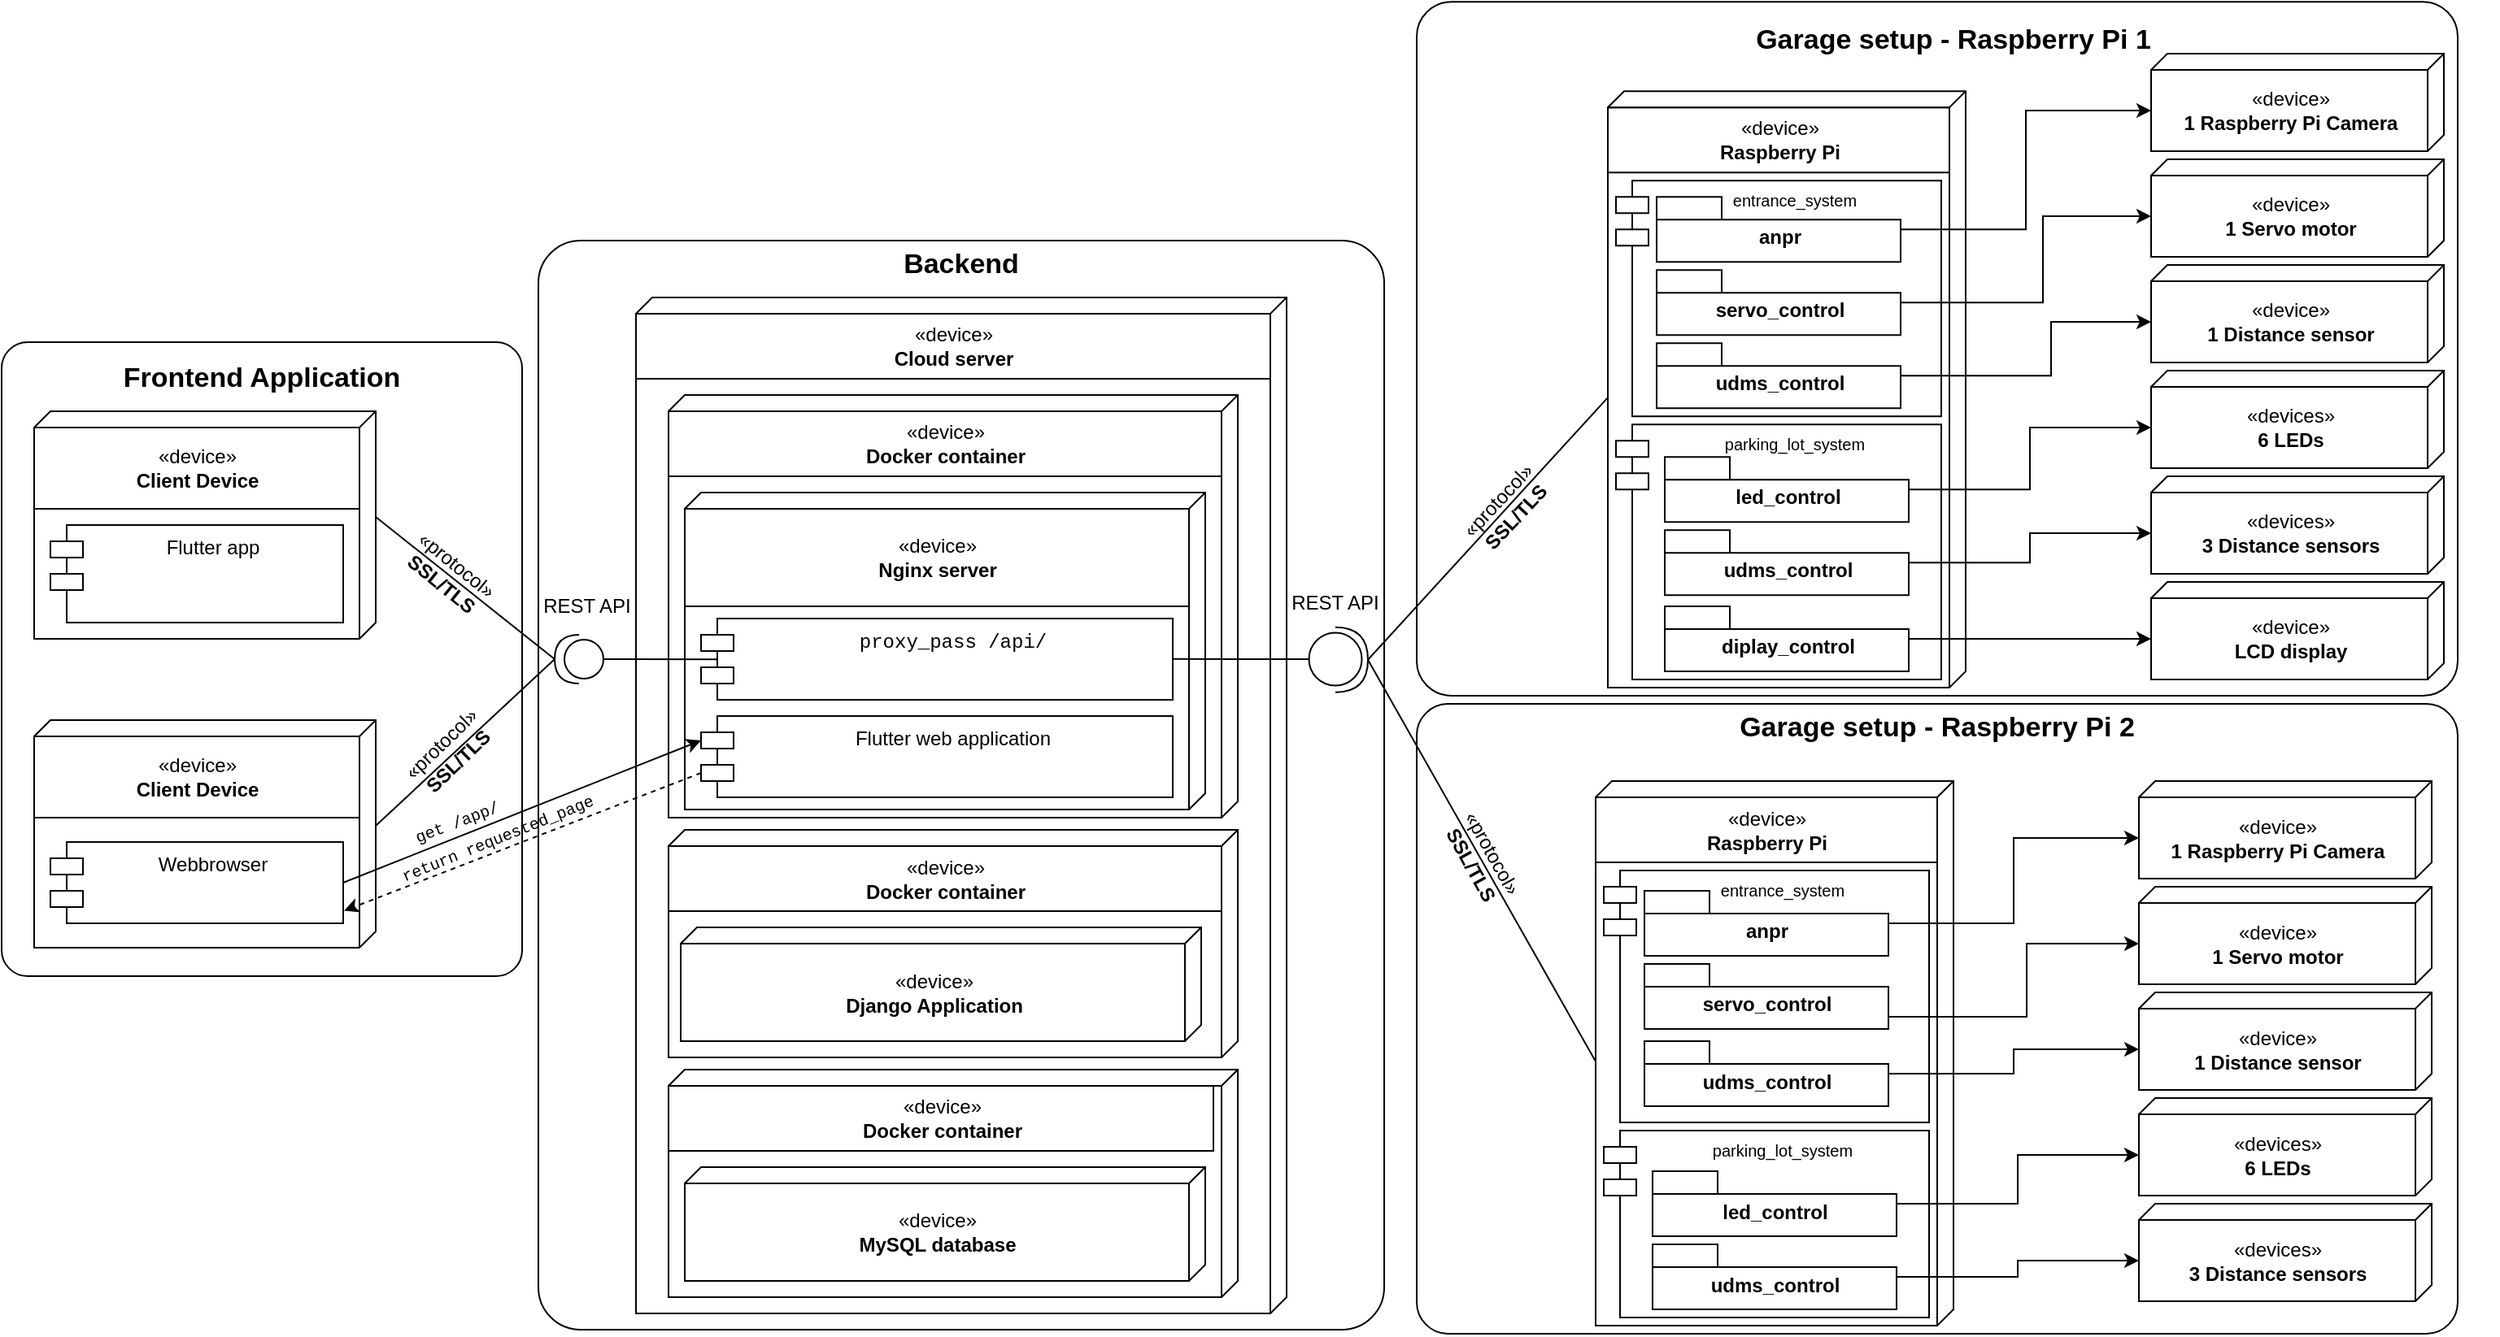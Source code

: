 <mxfile version="20.3.0" type="device" pages="4"><diagram id="a6N8n4Ubzdl8JHRBqSU_" name="general"><mxGraphModel dx="1778" dy="1098" grid="1" gridSize="5" guides="1" tooltips="1" connect="1" arrows="1" fold="1" page="0" pageScale="1" pageWidth="827" pageHeight="1169" math="0" shadow="0"><root><mxCell id="0"/><mxCell id="1" parent="0"/><mxCell id="zLSVjvZ0UGsHdAXkVOV5-33" value="" style="endArrow=none;html=1;rounded=0;exitX=1;exitY=0.5;exitDx=0;exitDy=0;exitPerimeter=0;entryX=0;entryY=0;entryDx=188.435;entryDy=220;entryPerimeter=0;" parent="1" source="zLSVjvZ0UGsHdAXkVOV5-24" target="zLSVjvZ0UGsHdAXkVOV5-2" edge="1"><mxGeometry width="50" height="50" relative="1" as="geometry"><mxPoint x="1137.5" y="406" as="sourcePoint"/><mxPoint x="1256.4" y="285.885" as="targetPoint"/></mxGeometry></mxCell><mxCell id="JS21jl1R5iNbGMlypDc--8" value="return requested_page" style="text;html=1;strokeColor=none;fillColor=none;align=center;verticalAlign=middle;whiteSpace=wrap;rounded=0;fontFamily=Courier New;fontSize=10;rotation=338;" parent="1" vertex="1"><mxGeometry x="525" y="517.5" width="140" height="30" as="geometry"/></mxCell><mxCell id="LDur2T4DYDx-vWpqU8nG-1" value="" style="rounded=1;whiteSpace=wrap;html=1;fillColor=none;imageWidth=24;imageHeight=24;arcSize=5;" parent="1" vertex="1"><mxGeometry x="290" y="227.5" width="320" height="390" as="geometry"/></mxCell><mxCell id="LDur2T4DYDx-vWpqU8nG-3" value="" style="rounded=1;whiteSpace=wrap;html=1;fillColor=none;imageWidth=24;imageHeight=24;arcSize=5;" parent="1" vertex="1"><mxGeometry x="620" y="165" width="520" height="670" as="geometry"/></mxCell><mxCell id="0hcZLCrjGNCuth_wSVwY-1" value="" style="verticalAlign=top;align=left;spacingTop=8;spacingLeft=2;spacingRight=12;shape=cube;size=10;direction=south;fontStyle=4;html=1;" parent="1" vertex="1"><mxGeometry x="680" y="200" width="400" height="625" as="geometry"/></mxCell><mxCell id="0hcZLCrjGNCuth_wSVwY-2" value="" style="verticalAlign=top;align=left;spacingTop=8;spacingLeft=2;spacingRight=12;shape=cube;size=10;direction=south;fontStyle=4;html=1;" parent="1" vertex="1"><mxGeometry x="700" y="260" width="350" height="260" as="geometry"/></mxCell><mxCell id="0hcZLCrjGNCuth_wSVwY-5" value="" style="verticalAlign=top;align=left;spacingTop=8;spacingLeft=2;spacingRight=12;shape=cube;size=10;direction=south;fontStyle=4;html=1;" parent="1" vertex="1"><mxGeometry x="710" y="320" width="320" height="195" as="geometry"/></mxCell><mxCell id="0hcZLCrjGNCuth_wSVwY-6" value="«device»&lt;br&gt;&lt;b&gt;Cloud server&lt;/b&gt;" style="html=1;strokeColor=default;" parent="1" vertex="1"><mxGeometry x="680" y="210" width="390" height="40" as="geometry"/></mxCell><mxCell id="0hcZLCrjGNCuth_wSVwY-7" value="«device»&lt;br&gt;&lt;b&gt;Docker container&lt;/b&gt;" style="html=1;strokeColor=default;" parent="1" vertex="1"><mxGeometry x="700" y="270" width="340" height="40" as="geometry"/></mxCell><mxCell id="0hcZLCrjGNCuth_wSVwY-8" value="«device»&lt;br&gt;&lt;b&gt;Nginx server&lt;/b&gt;" style="html=1;strokeColor=default;" parent="1" vertex="1"><mxGeometry x="710" y="330" width="310" height="60" as="geometry"/></mxCell><mxCell id="0hcZLCrjGNCuth_wSVwY-12" value="" style="verticalAlign=top;align=left;spacingTop=8;spacingLeft=2;spacingRight=12;shape=cube;size=10;direction=south;fontStyle=4;html=1;" parent="1" vertex="1"><mxGeometry x="700" y="527.5" width="350" height="140" as="geometry"/></mxCell><mxCell id="0hcZLCrjGNCuth_wSVwY-13" value="«device»&lt;br&gt;&lt;b&gt;Docker container&lt;/b&gt;" style="html=1;strokeColor=default;" parent="1" vertex="1"><mxGeometry x="700" y="537.5" width="340" height="40" as="geometry"/></mxCell><mxCell id="0hcZLCrjGNCuth_wSVwY-15" value="" style="verticalAlign=top;align=left;spacingTop=8;spacingLeft=2;spacingRight=12;shape=cube;size=10;direction=south;fontStyle=4;html=1;" parent="1" vertex="1"><mxGeometry x="700" y="675" width="350" height="140" as="geometry"/></mxCell><mxCell id="0hcZLCrjGNCuth_wSVwY-16" value="«device»&lt;br&gt;&lt;b&gt;Docker container&lt;/b&gt;" style="html=1;strokeColor=default;" parent="1" vertex="1"><mxGeometry x="700" y="685" width="335" height="40" as="geometry"/></mxCell><mxCell id="0hcZLCrjGNCuth_wSVwY-22" value="" style="verticalAlign=top;align=left;spacingTop=8;spacingLeft=2;spacingRight=12;shape=cube;size=10;direction=south;fontStyle=4;html=1;strokeColor=default;" parent="1" vertex="1"><mxGeometry x="310" y="270" width="210" height="140" as="geometry"/></mxCell><mxCell id="0hcZLCrjGNCuth_wSVwY-23" value="«device»&lt;br&gt;&lt;b&gt;Client Device&lt;/b&gt;" style="html=1;strokeColor=default;" parent="1" vertex="1"><mxGeometry x="310" y="280" width="200" height="50" as="geometry"/></mxCell><mxCell id="0hcZLCrjGNCuth_wSVwY-25" value="Flutter app" style="shape=module;align=left;spacingLeft=20;align=center;verticalAlign=top;strokeColor=default;" parent="1" vertex="1"><mxGeometry x="320" y="340" width="180" height="60" as="geometry"/></mxCell><mxCell id="0hcZLCrjGNCuth_wSVwY-27" value="" style="verticalAlign=top;align=left;spacingTop=8;spacingLeft=2;spacingRight=12;shape=cube;size=10;direction=south;fontStyle=4;html=1;strokeColor=default;" parent="1" vertex="1"><mxGeometry x="310" y="460" width="210" height="140" as="geometry"/></mxCell><mxCell id="0hcZLCrjGNCuth_wSVwY-28" value="«device»&lt;br&gt;&lt;b&gt;Client Device&lt;/b&gt;" style="html=1;strokeColor=default;" parent="1" vertex="1"><mxGeometry x="310" y="470" width="200" height="50" as="geometry"/></mxCell><mxCell id="0hcZLCrjGNCuth_wSVwY-29" value="Webbrowser" style="shape=module;align=left;spacingLeft=20;align=center;verticalAlign=top;strokeColor=default;" parent="1" vertex="1"><mxGeometry x="320" y="535" width="180" height="50" as="geometry"/></mxCell><mxCell id="0hcZLCrjGNCuth_wSVwY-31" value="" style="verticalAlign=top;align=left;spacingTop=8;spacingLeft=2;spacingRight=12;shape=cube;size=10;direction=south;fontStyle=4;html=1;" parent="1" vertex="1"><mxGeometry x="707.5" y="587.5" width="320" height="70" as="geometry"/></mxCell><mxCell id="0hcZLCrjGNCuth_wSVwY-14" value="«device»&lt;br&gt;&lt;b&gt;Django Application&lt;/b&gt;" style="html=1;strokeColor=default;" parent="1" vertex="1"><mxGeometry x="707.5" y="597.5" width="310" height="60" as="geometry"/></mxCell><mxCell id="0hcZLCrjGNCuth_wSVwY-32" value="" style="verticalAlign=top;align=left;spacingTop=8;spacingLeft=2;spacingRight=12;shape=cube;size=10;direction=south;fontStyle=4;html=1;" parent="1" vertex="1"><mxGeometry x="710" y="735" width="320" height="70" as="geometry"/></mxCell><mxCell id="0hcZLCrjGNCuth_wSVwY-17" value="«device»&lt;br&gt;&lt;b&gt;MySQL database&lt;/b&gt;" style="html=1;strokeColor=default;" parent="1" vertex="1"><mxGeometry x="710" y="745" width="310" height="60" as="geometry"/></mxCell><mxCell id="0hcZLCrjGNCuth_wSVwY-33" value="" style="shape=providedRequiredInterface;html=1;verticalLabelPosition=bottom;sketch=0;strokeColor=default;rotation=-180;" parent="1" vertex="1"><mxGeometry x="630" y="407.5" width="30" height="30" as="geometry"/></mxCell><mxCell id="0hcZLCrjGNCuth_wSVwY-34" value="" style="endArrow=none;html=1;rounded=0;exitX=0;exitY=0.5;exitDx=0;exitDy=0;exitPerimeter=0;entryX=0.036;entryY=0.502;entryDx=0;entryDy=0;entryPerimeter=0;" parent="1" source="0hcZLCrjGNCuth_wSVwY-33" target="JS21jl1R5iNbGMlypDc--1" edge="1"><mxGeometry width="50" height="50" relative="1" as="geometry"><mxPoint x="620" y="517.5" as="sourcePoint"/><mxPoint x="700" y="422.5" as="targetPoint"/></mxGeometry></mxCell><mxCell id="0hcZLCrjGNCuth_wSVwY-35" value="" style="endArrow=none;html=1;rounded=0;exitX=0;exitY=0;exitDx=65;exitDy=0;exitPerimeter=0;entryX=1;entryY=0.5;entryDx=0;entryDy=0;entryPerimeter=0;" parent="1" source="0hcZLCrjGNCuth_wSVwY-22" target="0hcZLCrjGNCuth_wSVwY-33" edge="1"><mxGeometry width="50" height="50" relative="1" as="geometry"><mxPoint x="720" y="460" as="sourcePoint"/><mxPoint x="770" y="410" as="targetPoint"/></mxGeometry></mxCell><mxCell id="0hcZLCrjGNCuth_wSVwY-36" value="" style="endArrow=none;html=1;rounded=0;exitX=0;exitY=0;exitDx=65;exitDy=0;exitPerimeter=0;entryX=1;entryY=0.5;entryDx=0;entryDy=0;entryPerimeter=0;" parent="1" source="0hcZLCrjGNCuth_wSVwY-27" target="0hcZLCrjGNCuth_wSVwY-33" edge="1"><mxGeometry width="50" height="50" relative="1" as="geometry"><mxPoint x="720" y="420" as="sourcePoint"/><mxPoint x="770" y="370" as="targetPoint"/></mxGeometry></mxCell><mxCell id="0hcZLCrjGNCuth_wSVwY-37" value="REST API" style="text;html=1;strokeColor=none;fillColor=none;align=center;verticalAlign=middle;whiteSpace=wrap;rounded=0;" parent="1" vertex="1"><mxGeometry x="620" y="375" width="60" height="30" as="geometry"/></mxCell><mxCell id="0hcZLCrjGNCuth_wSVwY-38" value="«protocol»&lt;br&gt;&lt;b&gt;SSL/TLS&lt;/b&gt;" style="html=1;strokeColor=none;fillColor=none;rotation=316;" parent="1" vertex="1"><mxGeometry x="510" y="455" width="110" height="50" as="geometry"/></mxCell><mxCell id="0hcZLCrjGNCuth_wSVwY-39" value="«protocol»&lt;br&gt;&lt;b&gt;SSL/TLS&lt;/b&gt;" style="html=1;strokeColor=none;fillColor=none;rotation=39;" parent="1" vertex="1"><mxGeometry x="510" y="345" width="110" height="50" as="geometry"/></mxCell><mxCell id="0hcZLCrjGNCuth_wSVwY-53" value="REST API" style="text;html=1;strokeColor=none;fillColor=none;align=center;verticalAlign=middle;whiteSpace=wrap;rounded=0;" parent="1" vertex="1"><mxGeometry x="1080" y="372.87" width="60" height="30" as="geometry"/></mxCell><mxCell id="LDur2T4DYDx-vWpqU8nG-2" value="Frontend Application" style="text;html=1;strokeColor=none;fillColor=none;align=center;verticalAlign=middle;whiteSpace=wrap;rounded=0;fontStyle=1;fontSize=17;" parent="1" vertex="1"><mxGeometry x="290" y="225" width="320" height="50" as="geometry"/></mxCell><mxCell id="LDur2T4DYDx-vWpqU8nG-4" value="Backend" style="text;html=1;strokeColor=none;fillColor=none;align=center;verticalAlign=middle;whiteSpace=wrap;rounded=0;fontStyle=1;fontSize=17;" parent="1" vertex="1"><mxGeometry x="620" y="155" width="520" height="50" as="geometry"/></mxCell><mxCell id="zLSVjvZ0UGsHdAXkVOV5-1" value="" style="rounded=1;whiteSpace=wrap;html=1;fontSize=17;fillColor=none;imageHeight=24;arcSize=5;" parent="1" vertex="1"><mxGeometry x="1160" y="18.13" width="640" height="426.87" as="geometry"/></mxCell><mxCell id="zLSVjvZ0UGsHdAXkVOV5-2" value="" style="verticalAlign=top;align=left;spacingTop=8;spacingLeft=2;spacingRight=12;shape=cube;size=10;direction=south;fontStyle=4;html=1;strokeColor=default;fillColor=none;" parent="1" vertex="1"><mxGeometry x="1277.5" y="73.13" width="220" height="366.87" as="geometry"/></mxCell><mxCell id="zLSVjvZ0UGsHdAXkVOV5-3" value="parking_lot_system" style="shape=module;align=left;spacingLeft=20;align=center;verticalAlign=top;fontSize=10;" parent="1" vertex="1"><mxGeometry x="1282.5" y="278.13" width="200" height="156.87" as="geometry"/></mxCell><mxCell id="zLSVjvZ0UGsHdAXkVOV5-4" value="«device»&lt;br&gt;&lt;b&gt;Raspberry Pi&lt;/b&gt;" style="html=1;strokeColor=default;fillColor=none;" parent="1" vertex="1"><mxGeometry x="1277.5" y="83.13" width="210" height="40" as="geometry"/></mxCell><mxCell id="zLSVjvZ0UGsHdAXkVOV5-5" value="entrance_system" style="shape=module;align=left;spacingLeft=20;align=center;verticalAlign=top;fontSize=10;" parent="1" vertex="1"><mxGeometry x="1282.5" y="128.13" width="200" height="145" as="geometry"/></mxCell><mxCell id="zLSVjvZ0UGsHdAXkVOV5-8" value="" style="verticalAlign=top;align=left;spacingTop=8;spacingLeft=2;spacingRight=12;shape=cube;size=10;direction=south;fontStyle=4;html=1;strokeColor=default;fillColor=none;" parent="1" vertex="1"><mxGeometry x="1611.5" y="50" width="180" height="60" as="geometry"/></mxCell><mxCell id="zLSVjvZ0UGsHdAXkVOV5-9" value="«device»&lt;br&gt;&lt;b&gt;1 Raspberry Pi Camera&lt;/b&gt;" style="html=1;strokeColor=default;fillColor=none;" parent="1" vertex="1"><mxGeometry x="1611.5" y="60" width="170" height="50" as="geometry"/></mxCell><mxCell id="zLSVjvZ0UGsHdAXkVOV5-10" value="" style="verticalAlign=top;align=left;spacingTop=8;spacingLeft=2;spacingRight=12;shape=cube;size=10;direction=south;fontStyle=4;html=1;strokeColor=default;fillColor=none;" parent="1" vertex="1"><mxGeometry x="1611.5" y="180" width="180" height="60" as="geometry"/></mxCell><mxCell id="zLSVjvZ0UGsHdAXkVOV5-11" value="«device»&lt;br&gt;&lt;b&gt;1 Distance sensor&lt;/b&gt;" style="html=1;strokeColor=default;fillColor=none;" parent="1" vertex="1"><mxGeometry x="1611.5" y="190" width="170" height="50" as="geometry"/></mxCell><mxCell id="zLSVjvZ0UGsHdAXkVOV5-12" value="" style="verticalAlign=top;align=left;spacingTop=8;spacingLeft=2;spacingRight=12;shape=cube;size=10;direction=south;fontStyle=4;html=1;strokeColor=default;fillColor=none;" parent="1" vertex="1"><mxGeometry x="1611.5" y="310" width="180" height="60" as="geometry"/></mxCell><mxCell id="zLSVjvZ0UGsHdAXkVOV5-13" value="«devices»&lt;br&gt;&lt;b&gt;3 Distance sensors&lt;/b&gt;" style="html=1;strokeColor=default;fillColor=none;" parent="1" vertex="1"><mxGeometry x="1611.5" y="320" width="170" height="50" as="geometry"/></mxCell><mxCell id="zLSVjvZ0UGsHdAXkVOV5-14" value="" style="verticalAlign=top;align=left;spacingTop=8;spacingLeft=2;spacingRight=12;shape=cube;size=10;direction=south;fontStyle=4;html=1;strokeColor=default;fillColor=none;" parent="1" vertex="1"><mxGeometry x="1611.5" y="115" width="180" height="60" as="geometry"/></mxCell><mxCell id="zLSVjvZ0UGsHdAXkVOV5-15" value="«device»&lt;br&gt;&lt;b&gt;1 Servo motor&lt;/b&gt;" style="html=1;strokeColor=default;fillColor=none;" parent="1" vertex="1"><mxGeometry x="1611.5" y="125" width="170" height="50" as="geometry"/></mxCell><mxCell id="zLSVjvZ0UGsHdAXkVOV5-16" value="" style="verticalAlign=top;align=left;spacingTop=8;spacingLeft=2;spacingRight=12;shape=cube;size=10;direction=south;fontStyle=4;html=1;strokeColor=default;fillColor=none;" parent="1" vertex="1"><mxGeometry x="1611.5" y="245" width="180" height="60" as="geometry"/></mxCell><mxCell id="zLSVjvZ0UGsHdAXkVOV5-17" value="«devices»&lt;br&gt;&lt;b&gt;6 LEDs&lt;/b&gt;" style="html=1;strokeColor=default;fillColor=none;" parent="1" vertex="1"><mxGeometry x="1611.5" y="255" width="170" height="50" as="geometry"/></mxCell><mxCell id="zLSVjvZ0UGsHdAXkVOV5-18" value="" style="edgeStyle=orthogonalEdgeStyle;rounded=0;orthogonalLoop=1;jettySize=auto;html=1;entryX=0;entryY=0.5;entryDx=0;entryDy=0;" parent="1" source="zLSVjvZ0UGsHdAXkVOV5-19" target="zLSVjvZ0UGsHdAXkVOV5-9" edge="1"><mxGeometry relative="1" as="geometry"><mxPoint x="1552.5" y="173.13" as="targetPoint"/></mxGeometry></mxCell><mxCell id="zLSVjvZ0UGsHdAXkVOV5-19" value="anpr" style="shape=folder;fontStyle=1;spacingTop=10;tabWidth=40;tabHeight=14;tabPosition=left;html=1;strokeColor=default;fillColor=none;" parent="1" vertex="1"><mxGeometry x="1307.5" y="138.13" width="150" height="40" as="geometry"/></mxCell><mxCell id="zLSVjvZ0UGsHdAXkVOV5-74" value="" style="edgeStyle=orthogonalEdgeStyle;rounded=0;orthogonalLoop=1;jettySize=auto;html=1;fontSize=10;entryX=0;entryY=0.5;entryDx=0;entryDy=0;" parent="1" source="zLSVjvZ0UGsHdAXkVOV5-21" target="zLSVjvZ0UGsHdAXkVOV5-17" edge="1"><mxGeometry relative="1" as="geometry"><mxPoint x="1557.5" y="318.13" as="targetPoint"/></mxGeometry></mxCell><mxCell id="zLSVjvZ0UGsHdAXkVOV5-21" value="led_control" style="shape=folder;fontStyle=1;spacingTop=10;tabWidth=40;tabHeight=14;tabPosition=left;html=1;strokeColor=default;fillColor=none;" parent="1" vertex="1"><mxGeometry x="1312.5" y="298.13" width="150" height="40" as="geometry"/></mxCell><mxCell id="zLSVjvZ0UGsHdAXkVOV5-76" value="" style="edgeStyle=orthogonalEdgeStyle;rounded=0;orthogonalLoop=1;jettySize=auto;html=1;fontSize=10;" parent="1" source="zLSVjvZ0UGsHdAXkVOV5-23" target="zLSVjvZ0UGsHdAXkVOV5-13" edge="1"><mxGeometry relative="1" as="geometry"><mxPoint x="1557.5" y="363.13" as="targetPoint"/></mxGeometry></mxCell><mxCell id="zLSVjvZ0UGsHdAXkVOV5-23" value="udms_control" style="shape=folder;fontStyle=1;spacingTop=10;tabWidth=40;tabHeight=14;tabPosition=left;html=1;strokeColor=default;fillColor=none;" parent="1" vertex="1"><mxGeometry x="1312.5" y="343.13" width="150" height="40" as="geometry"/></mxCell><mxCell id="zLSVjvZ0UGsHdAXkVOV5-24" value="" style="shape=requiredInterface;html=1;verticalLabelPosition=bottom;sketch=0;fontSize=17;fillColor=none;" parent="1" vertex="1"><mxGeometry x="1110" y="402.87" width="20" height="40" as="geometry"/></mxCell><mxCell id="zLSVjvZ0UGsHdAXkVOV5-25" value="&lt;b&gt;Garage setup - Raspberry Pi 1&lt;/b&gt;" style="text;html=1;strokeColor=none;fillColor=none;align=center;verticalAlign=middle;whiteSpace=wrap;rounded=0;fontSize=17;" parent="1" vertex="1"><mxGeometry x="1155" y="26.88" width="670" height="30" as="geometry"/></mxCell><mxCell id="zLSVjvZ0UGsHdAXkVOV5-70" value="" style="edgeStyle=orthogonalEdgeStyle;rounded=0;orthogonalLoop=1;jettySize=auto;html=1;fontSize=10;entryX=0;entryY=0.5;entryDx=0;entryDy=0;" parent="1" source="zLSVjvZ0UGsHdAXkVOV5-27" target="zLSVjvZ0UGsHdAXkVOV5-15" edge="1"><mxGeometry relative="1" as="geometry"><mxPoint x="1552.5" y="203.13" as="targetPoint"/><Array as="points"><mxPoint x="1545" y="203"/><mxPoint x="1545" y="150"/></Array></mxGeometry></mxCell><mxCell id="zLSVjvZ0UGsHdAXkVOV5-27" value="servo_control" style="shape=folder;fontStyle=1;spacingTop=10;tabWidth=40;tabHeight=14;tabPosition=left;html=1;strokeColor=default;fillColor=none;" parent="1" vertex="1"><mxGeometry x="1307.5" y="183.13" width="150" height="40" as="geometry"/></mxCell><mxCell id="zLSVjvZ0UGsHdAXkVOV5-72" value="" style="edgeStyle=orthogonalEdgeStyle;rounded=0;orthogonalLoop=1;jettySize=auto;html=1;fontSize=10;entryX=0;entryY=0.5;entryDx=0;entryDy=0;" parent="1" source="zLSVjvZ0UGsHdAXkVOV5-29" target="zLSVjvZ0UGsHdAXkVOV5-11" edge="1"><mxGeometry relative="1" as="geometry"><mxPoint x="1552.5" y="248.13" as="targetPoint"/><Array as="points"><mxPoint x="1550" y="248"/><mxPoint x="1550" y="215"/></Array></mxGeometry></mxCell><mxCell id="zLSVjvZ0UGsHdAXkVOV5-29" value="udms_control" style="shape=folder;fontStyle=1;spacingTop=10;tabWidth=40;tabHeight=14;tabPosition=left;html=1;strokeColor=default;fillColor=none;" parent="1" vertex="1"><mxGeometry x="1307.5" y="228.13" width="150" height="40" as="geometry"/></mxCell><mxCell id="zLSVjvZ0UGsHdAXkVOV5-31" value="" style="ellipse;whiteSpace=wrap;html=1;aspect=fixed;" parent="1" vertex="1"><mxGeometry x="1093.75" y="406.25" width="32.5" height="32.5" as="geometry"/></mxCell><mxCell id="zLSVjvZ0UGsHdAXkVOV5-34" value="" style="rounded=1;whiteSpace=wrap;html=1;fontSize=17;fillColor=none;imageHeight=24;arcSize=5;" parent="1" vertex="1"><mxGeometry x="1160" y="450" width="640" height="387.5" as="geometry"/></mxCell><mxCell id="zLSVjvZ0UGsHdAXkVOV5-35" value="" style="verticalAlign=top;align=left;spacingTop=8;spacingLeft=2;spacingRight=12;shape=cube;size=10;direction=south;fontStyle=4;html=1;strokeColor=default;fillColor=none;" parent="1" vertex="1"><mxGeometry x="1270" y="497.5" width="220" height="335" as="geometry"/></mxCell><mxCell id="zLSVjvZ0UGsHdAXkVOV5-36" value="parking_lot_system" style="shape=module;align=left;spacingLeft=20;align=center;verticalAlign=top;fontSize=10;" parent="1" vertex="1"><mxGeometry x="1275" y="712.5" width="200" height="115" as="geometry"/></mxCell><mxCell id="zLSVjvZ0UGsHdAXkVOV5-37" value="«device»&lt;br&gt;&lt;b&gt;Raspberry Pi&lt;/b&gt;" style="html=1;strokeColor=default;fillColor=none;" parent="1" vertex="1"><mxGeometry x="1270" y="507.5" width="210" height="40" as="geometry"/></mxCell><mxCell id="zLSVjvZ0UGsHdAXkVOV5-38" value="entrance_system" style="shape=module;align=left;spacingLeft=20;align=center;verticalAlign=top;fontSize=10;" parent="1" vertex="1"><mxGeometry x="1275" y="552.5" width="200" height="155" as="geometry"/></mxCell><mxCell id="zLSVjvZ0UGsHdAXkVOV5-39" value="«protocol»&lt;br&gt;&lt;b&gt;SSL/TLS&lt;/b&gt;" style="html=1;strokeColor=none;fillColor=none;rotation=61;" parent="1" vertex="1"><mxGeometry x="1160" y="525" width="80" height="40" as="geometry"/></mxCell><mxCell id="zLSVjvZ0UGsHdAXkVOV5-40" value="" style="verticalAlign=top;align=left;spacingTop=8;spacingLeft=2;spacingRight=12;shape=cube;size=10;direction=south;fontStyle=4;html=1;strokeColor=default;fillColor=none;" parent="1" vertex="1"><mxGeometry x="1604" y="497.5" width="180" height="60" as="geometry"/></mxCell><mxCell id="zLSVjvZ0UGsHdAXkVOV5-41" value="«device»&lt;br&gt;&lt;b&gt;1 Raspberry Pi Camera&lt;/b&gt;" style="html=1;strokeColor=default;fillColor=none;" parent="1" vertex="1"><mxGeometry x="1604" y="507.5" width="170" height="50" as="geometry"/></mxCell><mxCell id="zLSVjvZ0UGsHdAXkVOV5-42" value="" style="verticalAlign=top;align=left;spacingTop=8;spacingLeft=2;spacingRight=12;shape=cube;size=10;direction=south;fontStyle=4;html=1;strokeColor=default;fillColor=none;" parent="1" vertex="1"><mxGeometry x="1604" y="627.5" width="180" height="60" as="geometry"/></mxCell><mxCell id="zLSVjvZ0UGsHdAXkVOV5-43" value="«device»&lt;br&gt;&lt;b&gt;1 Distance sensor&lt;/b&gt;" style="html=1;strokeColor=default;fillColor=none;" parent="1" vertex="1"><mxGeometry x="1604" y="637.5" width="170" height="50" as="geometry"/></mxCell><mxCell id="zLSVjvZ0UGsHdAXkVOV5-44" value="" style="verticalAlign=top;align=left;spacingTop=8;spacingLeft=2;spacingRight=12;shape=cube;size=10;direction=south;fontStyle=4;html=1;strokeColor=default;fillColor=none;" parent="1" vertex="1"><mxGeometry x="1604" y="757.5" width="180" height="60" as="geometry"/></mxCell><mxCell id="zLSVjvZ0UGsHdAXkVOV5-45" value="«devices»&lt;br&gt;&lt;b&gt;3 Distance sensors&lt;/b&gt;" style="html=1;strokeColor=default;fillColor=none;" parent="1" vertex="1"><mxGeometry x="1604" y="767.5" width="170" height="50" as="geometry"/></mxCell><mxCell id="zLSVjvZ0UGsHdAXkVOV5-46" value="" style="verticalAlign=top;align=left;spacingTop=8;spacingLeft=2;spacingRight=12;shape=cube;size=10;direction=south;fontStyle=4;html=1;strokeColor=default;fillColor=none;" parent="1" vertex="1"><mxGeometry x="1604" y="562.5" width="180" height="60" as="geometry"/></mxCell><mxCell id="zLSVjvZ0UGsHdAXkVOV5-47" value="«device»&lt;br&gt;&lt;b&gt;1 Servo motor&lt;/b&gt;" style="html=1;strokeColor=default;fillColor=none;" parent="1" vertex="1"><mxGeometry x="1604" y="572.5" width="170" height="50" as="geometry"/></mxCell><mxCell id="zLSVjvZ0UGsHdAXkVOV5-48" value="" style="verticalAlign=top;align=left;spacingTop=8;spacingLeft=2;spacingRight=12;shape=cube;size=10;direction=south;fontStyle=4;html=1;strokeColor=default;fillColor=none;" parent="1" vertex="1"><mxGeometry x="1604" y="692.5" width="180" height="60" as="geometry"/></mxCell><mxCell id="zLSVjvZ0UGsHdAXkVOV5-49" value="«devices»&lt;br&gt;&lt;b&gt;6 LEDs&lt;/b&gt;" style="html=1;strokeColor=default;fillColor=none;" parent="1" vertex="1"><mxGeometry x="1604" y="702.5" width="170" height="50" as="geometry"/></mxCell><mxCell id="zLSVjvZ0UGsHdAXkVOV5-50" value="" style="edgeStyle=orthogonalEdgeStyle;rounded=0;orthogonalLoop=1;jettySize=auto;html=1;entryX=0;entryY=0.5;entryDx=0;entryDy=0;" parent="1" source="zLSVjvZ0UGsHdAXkVOV5-51" target="zLSVjvZ0UGsHdAXkVOV5-41" edge="1"><mxGeometry relative="1" as="geometry"><mxPoint x="1545" y="597.5" as="targetPoint"/></mxGeometry></mxCell><mxCell id="zLSVjvZ0UGsHdAXkVOV5-51" value="anpr" style="shape=folder;fontStyle=1;spacingTop=10;tabWidth=40;tabHeight=14;tabPosition=left;html=1;strokeColor=default;fillColor=none;" parent="1" vertex="1"><mxGeometry x="1300" y="565" width="150" height="40" as="geometry"/></mxCell><mxCell id="zLSVjvZ0UGsHdAXkVOV5-52" value="" style="edgeStyle=orthogonalEdgeStyle;rounded=0;orthogonalLoop=1;jettySize=auto;html=1;entryX=0;entryY=0.5;entryDx=0;entryDy=0;" parent="1" source="zLSVjvZ0UGsHdAXkVOV5-53" target="zLSVjvZ0UGsHdAXkVOV5-49" edge="1"><mxGeometry relative="1" as="geometry"><mxPoint x="1535" y="772.5" as="targetPoint"/></mxGeometry></mxCell><mxCell id="zLSVjvZ0UGsHdAXkVOV5-53" value="led_control" style="shape=folder;fontStyle=1;spacingTop=10;tabWidth=40;tabHeight=14;tabPosition=left;html=1;strokeColor=default;fillColor=none;" parent="1" vertex="1"><mxGeometry x="1305" y="737.5" width="150" height="40" as="geometry"/></mxCell><mxCell id="zLSVjvZ0UGsHdAXkVOV5-54" value="" style="edgeStyle=orthogonalEdgeStyle;rounded=0;orthogonalLoop=1;jettySize=auto;html=1;entryX=0;entryY=0.5;entryDx=0;entryDy=0;" parent="1" source="zLSVjvZ0UGsHdAXkVOV5-55" target="zLSVjvZ0UGsHdAXkVOV5-45" edge="1"><mxGeometry relative="1" as="geometry"><mxPoint x="1550" y="817.5" as="targetPoint"/></mxGeometry></mxCell><mxCell id="zLSVjvZ0UGsHdAXkVOV5-55" value="udms_control" style="shape=folder;fontStyle=1;spacingTop=10;tabWidth=40;tabHeight=14;tabPosition=left;html=1;strokeColor=default;fillColor=none;" parent="1" vertex="1"><mxGeometry x="1305" y="782.5" width="150" height="40" as="geometry"/></mxCell><mxCell id="zLSVjvZ0UGsHdAXkVOV5-56" value="" style="edgeStyle=orthogonalEdgeStyle;rounded=0;orthogonalLoop=1;jettySize=auto;html=1;" parent="1" source="zLSVjvZ0UGsHdAXkVOV5-57" target="zLSVjvZ0UGsHdAXkVOV5-47" edge="1"><mxGeometry relative="1" as="geometry"><mxPoint x="1545" y="642.5" as="targetPoint"/><Array as="points"><mxPoint x="1535" y="642.5"/><mxPoint x="1535" y="597.5"/></Array></mxGeometry></mxCell><mxCell id="zLSVjvZ0UGsHdAXkVOV5-57" value="servo_control" style="shape=folder;fontStyle=1;spacingTop=10;tabWidth=40;tabHeight=14;tabPosition=left;html=1;strokeColor=default;fillColor=none;" parent="1" vertex="1"><mxGeometry x="1300" y="610" width="150" height="40" as="geometry"/></mxCell><mxCell id="zLSVjvZ0UGsHdAXkVOV5-58" value="" style="edgeStyle=orthogonalEdgeStyle;rounded=0;orthogonalLoop=1;jettySize=auto;html=1;entryX=0;entryY=0.5;entryDx=0;entryDy=0;" parent="1" source="zLSVjvZ0UGsHdAXkVOV5-59" target="zLSVjvZ0UGsHdAXkVOV5-43" edge="1"><mxGeometry relative="1" as="geometry"><mxPoint x="1545" y="687.5" as="targetPoint"/></mxGeometry></mxCell><mxCell id="zLSVjvZ0UGsHdAXkVOV5-59" value="udms_control" style="shape=folder;fontStyle=1;spacingTop=10;tabWidth=40;tabHeight=14;tabPosition=left;html=1;strokeColor=default;fillColor=none;" parent="1" vertex="1"><mxGeometry x="1300" y="657.5" width="150" height="40" as="geometry"/></mxCell><mxCell id="zLSVjvZ0UGsHdAXkVOV5-61" value="" style="endArrow=none;html=1;rounded=0;entryX=1;entryY=0.5;entryDx=0;entryDy=0;entryPerimeter=0;exitX=0;exitY=0;exitDx=172.5;exitDy=220;exitPerimeter=0;" parent="1" source="zLSVjvZ0UGsHdAXkVOV5-35" target="zLSVjvZ0UGsHdAXkVOV5-24" edge="1"><mxGeometry width="50" height="50" relative="1" as="geometry"><mxPoint x="1250" y="759.12" as="sourcePoint"/><mxPoint x="1230" y="539.12" as="targetPoint"/></mxGeometry></mxCell><mxCell id="zLSVjvZ0UGsHdAXkVOV5-62" value="&lt;b&gt;Garage setup - Raspberry Pi 2&lt;/b&gt;" style="text;html=1;strokeColor=none;fillColor=none;align=center;verticalAlign=middle;whiteSpace=wrap;rounded=0;fontSize=17;" parent="1" vertex="1"><mxGeometry x="1145" y="450" width="670" height="30" as="geometry"/></mxCell><mxCell id="zLSVjvZ0UGsHdAXkVOV5-64" value="" style="verticalAlign=top;align=left;spacingTop=8;spacingLeft=2;spacingRight=12;shape=cube;size=10;direction=south;fontStyle=4;html=1;strokeColor=default;fillColor=none;" parent="1" vertex="1"><mxGeometry x="1611.5" y="375" width="180" height="60" as="geometry"/></mxCell><mxCell id="zLSVjvZ0UGsHdAXkVOV5-65" value="«device»&lt;br&gt;&lt;b&gt;LCD display&lt;/b&gt;" style="html=1;strokeColor=default;fillColor=none;" parent="1" vertex="1"><mxGeometry x="1611.5" y="385" width="170" height="50" as="geometry"/></mxCell><mxCell id="zLSVjvZ0UGsHdAXkVOV5-78" value="" style="edgeStyle=orthogonalEdgeStyle;rounded=0;orthogonalLoop=1;jettySize=auto;html=1;fontSize=10;entryX=0;entryY=0.5;entryDx=0;entryDy=0;" parent="1" source="zLSVjvZ0UGsHdAXkVOV5-67" target="zLSVjvZ0UGsHdAXkVOV5-65" edge="1"><mxGeometry relative="1" as="geometry"><mxPoint x="1542.5" y="410" as="targetPoint"/><Array as="points"/></mxGeometry></mxCell><mxCell id="zLSVjvZ0UGsHdAXkVOV5-67" value="diplay_control" style="shape=folder;fontStyle=1;spacingTop=10;tabWidth=40;tabHeight=14;tabPosition=left;html=1;strokeColor=default;fillColor=none;" parent="1" vertex="1"><mxGeometry x="1312.5" y="390" width="150" height="40" as="geometry"/></mxCell><mxCell id="JS21jl1R5iNbGMlypDc--1" value="proxy_pass /api/" style="shape=module;align=left;spacingLeft=20;align=center;verticalAlign=top;fontFamily=Courier New;" parent="1" vertex="1"><mxGeometry x="720" y="397.5" width="290" height="50" as="geometry"/></mxCell><mxCell id="JS21jl1R5iNbGMlypDc--2" value="Flutter web application" style="shape=module;align=left;spacingLeft=20;align=center;verticalAlign=top;fontFamily=Helvetica;" parent="1" vertex="1"><mxGeometry x="720" y="457.5" width="290" height="50" as="geometry"/></mxCell><mxCell id="JS21jl1R5iNbGMlypDc--4" value="" style="endArrow=classic;html=1;rounded=0;fontFamily=Courier New;exitX=1;exitY=0.5;exitDx=0;exitDy=0;entryX=0;entryY=0;entryDx=0;entryDy=15;entryPerimeter=0;" parent="1" source="0hcZLCrjGNCuth_wSVwY-29" target="JS21jl1R5iNbGMlypDc--2" edge="1"><mxGeometry width="50" height="50" relative="1" as="geometry"><mxPoint x="630" y="555" as="sourcePoint"/><mxPoint x="680" y="505" as="targetPoint"/></mxGeometry></mxCell><mxCell id="JS21jl1R5iNbGMlypDc--5" value="get /app/" style="text;html=1;strokeColor=none;fillColor=none;align=center;verticalAlign=middle;whiteSpace=wrap;rounded=0;fontFamily=Courier New;fontSize=10;rotation=339;" parent="1" vertex="1"><mxGeometry x="525" y="507.5" width="90" height="30" as="geometry"/></mxCell><mxCell id="JS21jl1R5iNbGMlypDc--7" value="" style="endArrow=classic;html=1;rounded=0;fontFamily=Courier New;fontSize=10;dashed=1;entryX=1.003;entryY=0.846;entryDx=0;entryDy=0;exitX=0;exitY=0;exitDx=0;exitDy=35;exitPerimeter=0;entryPerimeter=0;" parent="1" source="JS21jl1R5iNbGMlypDc--2" target="0hcZLCrjGNCuth_wSVwY-29" edge="1"><mxGeometry width="50" height="50" relative="1" as="geometry"><mxPoint x="630" y="550" as="sourcePoint"/><mxPoint x="680" y="500" as="targetPoint"/></mxGeometry></mxCell><mxCell id="ttAGUryAcMgFTcZiuuza-2" value="" style="endArrow=none;html=1;rounded=0;exitX=0;exitY=0.5;exitDx=0;exitDy=0;exitPerimeter=0;entryX=0;entryY=0.5;entryDx=0;entryDy=0;" parent="1" target="zLSVjvZ0UGsHdAXkVOV5-31" edge="1"><mxGeometry width="50" height="50" relative="1" as="geometry"><mxPoint x="1010" y="422.39" as="sourcePoint"/><mxPoint x="1080.44" y="422.49" as="targetPoint"/></mxGeometry></mxCell><mxCell id="zLSVjvZ0UGsHdAXkVOV5-6" value="«protocol»&lt;br&gt;&lt;b&gt;SSL/TLS&lt;/b&gt;" style="html=1;strokeColor=none;fillColor=none;rotation=313;" parent="1" vertex="1"><mxGeometry x="1175" y="310" width="80" height="40" as="geometry"/></mxCell></root></mxGraphModel></diagram><diagram id="OET0XQwBDr4C-SCJKnrf" name="frontend"><mxGraphModel dx="813" dy="502" grid="1" gridSize="10" guides="1" tooltips="1" connect="1" arrows="1" fold="1" page="1" pageScale="1" pageWidth="827" pageHeight="1169" math="0" shadow="0"><root><mxCell id="0"/><mxCell id="1" parent="0"/><mxCell id="9Wi5b8jHY35VIMvjeZWj-1" value="" style="verticalAlign=top;align=left;spacingTop=8;spacingLeft=2;spacingRight=12;shape=cube;size=10;direction=south;fontStyle=4;html=1;strokeColor=default;" parent="1" vertex="1"><mxGeometry x="310" y="270" width="210" height="140" as="geometry"/></mxCell><mxCell id="9Wi5b8jHY35VIMvjeZWj-2" value="«device»&lt;br&gt;&lt;b&gt;Client Device&lt;/b&gt;" style="html=1;strokeColor=default;" parent="1" vertex="1"><mxGeometry x="310" y="280" width="200" height="50" as="geometry"/></mxCell><mxCell id="9Wi5b8jHY35VIMvjeZWj-3" value="Flutter app" style="shape=module;align=left;spacingLeft=20;align=center;verticalAlign=top;strokeColor=default;" parent="1" vertex="1"><mxGeometry x="320" y="340" width="180" height="60" as="geometry"/></mxCell><mxCell id="9Wi5b8jHY35VIMvjeZWj-4" value="" style="verticalAlign=top;align=left;spacingTop=8;spacingLeft=2;spacingRight=12;shape=cube;size=10;direction=south;fontStyle=4;html=1;strokeColor=default;" parent="1" vertex="1"><mxGeometry x="310" y="460" width="210" height="140" as="geometry"/></mxCell><mxCell id="9Wi5b8jHY35VIMvjeZWj-5" value="«device»&lt;br&gt;&lt;b&gt;Client Device&lt;/b&gt;" style="html=1;strokeColor=default;" parent="1" vertex="1"><mxGeometry x="310" y="470" width="200" height="50" as="geometry"/></mxCell><mxCell id="9Wi5b8jHY35VIMvjeZWj-6" value="Webbrowser" style="shape=module;align=left;spacingLeft=20;align=center;verticalAlign=top;strokeColor=default;" parent="1" vertex="1"><mxGeometry x="320" y="535" width="180" height="50" as="geometry"/></mxCell><mxCell id="9Wi5b8jHY35VIMvjeZWj-8" value="" style="endArrow=none;html=1;rounded=0;exitX=0;exitY=0;exitDx=65;exitDy=0;exitPerimeter=0;entryX=1;entryY=0.5;entryDx=0;entryDy=0;entryPerimeter=0;" parent="1" source="9Wi5b8jHY35VIMvjeZWj-1" edge="1"><mxGeometry width="50" height="50" relative="1" as="geometry"><mxPoint x="720" y="460" as="sourcePoint"/><mxPoint x="630" y="335" as="targetPoint"/></mxGeometry></mxCell><mxCell id="9Wi5b8jHY35VIMvjeZWj-9" value="" style="endArrow=none;html=1;rounded=0;exitX=0;exitY=0;exitDx=65;exitDy=0;exitPerimeter=0;entryX=1;entryY=0.5;entryDx=0;entryDy=0;entryPerimeter=0;" parent="1" source="9Wi5b8jHY35VIMvjeZWj-4" edge="1"><mxGeometry width="50" height="50" relative="1" as="geometry"><mxPoint x="720" y="420" as="sourcePoint"/><mxPoint x="630" y="335" as="targetPoint"/></mxGeometry></mxCell><mxCell id="9Wi5b8jHY35VIMvjeZWj-10" value="«protocol»&lt;br&gt;&lt;b&gt;SSL/TLS&lt;/b&gt;" style="html=1;strokeColor=none;fillColor=none;rotation=-60;" parent="1" vertex="1"><mxGeometry x="520" y="400" width="110" height="50" as="geometry"/></mxCell><mxCell id="9Wi5b8jHY35VIMvjeZWj-11" value="«protocol»&lt;br&gt;&lt;b&gt;SSL/TLS&lt;/b&gt;" style="html=1;strokeColor=none;fillColor=none;rotation=0;" parent="1" vertex="1"><mxGeometry x="510" y="310" width="110" height="50" as="geometry"/></mxCell><mxCell id="9Wi5b8jHY35VIMvjeZWj-12" value="" style="rounded=1;whiteSpace=wrap;html=1;fillColor=none;imageWidth=24;imageHeight=24;arcSize=5;" parent="1" vertex="1"><mxGeometry x="290" y="230" width="320" height="390" as="geometry"/></mxCell><mxCell id="9Wi5b8jHY35VIMvjeZWj-13" value="Frontend Application" style="text;html=1;strokeColor=none;fillColor=none;align=center;verticalAlign=middle;whiteSpace=wrap;rounded=0;fontStyle=1;fontSize=17;" parent="1" vertex="1"><mxGeometry x="290" y="225" width="320" height="50" as="geometry"/></mxCell><mxCell id="9Wi5b8jHY35VIMvjeZWj-14" value="" style="shape=requiredInterface;html=1;verticalLabelPosition=bottom;sketch=0;fontSize=17;fillColor=none;rotation=-180;" parent="1" vertex="1"><mxGeometry x="630" y="320" width="20" height="30" as="geometry"/></mxCell><mxCell id="DUo3U2yAQ2Lcp5GeJIWE-2" value="" style="endArrow=classic;html=1;rounded=0;fontFamily=Courier New;exitX=1;exitY=0.5;exitDx=0;exitDy=0;entryX=0;entryY=0;entryDx=0;entryDy=15;entryPerimeter=0;" edge="1" parent="1"><mxGeometry width="50" height="50" relative="1" as="geometry"><mxPoint x="500" y="560" as="sourcePoint"/><mxPoint x="720" y="472.5" as="targetPoint"/></mxGeometry></mxCell><mxCell id="DUo3U2yAQ2Lcp5GeJIWE-3" value="get /app/" style="text;html=1;strokeColor=none;fillColor=none;align=center;verticalAlign=middle;whiteSpace=wrap;rounded=0;fontFamily=Courier New;fontSize=10;rotation=339;" vertex="1" parent="1"><mxGeometry x="525" y="507.5" width="90" height="30" as="geometry"/></mxCell></root></mxGraphModel></diagram><diagram id="z_TlNMCZzSDovPWfp-jV" name="backend"><mxGraphModel dx="1185" dy="732" grid="1" gridSize="5" guides="1" tooltips="1" connect="1" arrows="1" fold="1" page="1" pageScale="1" pageWidth="827" pageHeight="1169" math="0" shadow="0"><root><mxCell id="0"/><mxCell id="1" parent="0"/><mxCell id="WlWX2fiQqs1iiAYONjve-21" value="" style="rounded=1;whiteSpace=wrap;html=1;fillColor=none;imageWidth=24;imageHeight=24;arcSize=5;" parent="1" vertex="1"><mxGeometry x="620" y="155" width="520" height="682.5" as="geometry"/></mxCell><mxCell id="WlWX2fiQqs1iiAYONjve-1" value="" style="verticalAlign=top;align=left;spacingTop=8;spacingLeft=2;spacingRight=12;shape=cube;size=10;direction=south;fontStyle=4;html=1;" parent="1" vertex="1"><mxGeometry x="680" y="200" width="400" height="630" as="geometry"/></mxCell><mxCell id="WlWX2fiQqs1iiAYONjve-2" value="" style="verticalAlign=top;align=left;spacingTop=8;spacingLeft=2;spacingRight=12;shape=cube;size=10;direction=south;fontStyle=4;html=1;" parent="1" vertex="1"><mxGeometry x="700" y="260" width="350" height="260" as="geometry"/></mxCell><mxCell id="WlWX2fiQqs1iiAYONjve-3" value="" style="verticalAlign=top;align=left;spacingTop=8;spacingLeft=2;spacingRight=12;shape=cube;size=10;direction=south;fontStyle=4;html=1;" parent="1" vertex="1"><mxGeometry x="710" y="320" width="320" height="190" as="geometry"/></mxCell><mxCell id="WlWX2fiQqs1iiAYONjve-4" value="«device»&lt;br&gt;&lt;b&gt;Cloud server&lt;/b&gt;" style="html=1;strokeColor=default;" parent="1" vertex="1"><mxGeometry x="680" y="210" width="390" height="40" as="geometry"/></mxCell><mxCell id="WlWX2fiQqs1iiAYONjve-5" value="«device»&lt;br&gt;&lt;b&gt;Docker container&lt;/b&gt;" style="html=1;strokeColor=default;" parent="1" vertex="1"><mxGeometry x="700" y="270" width="340" height="40" as="geometry"/></mxCell><mxCell id="WlWX2fiQqs1iiAYONjve-6" value="«device»&lt;br&gt;&lt;b&gt;Nginx server&lt;/b&gt;" style="html=1;strokeColor=default;" parent="1" vertex="1"><mxGeometry x="710" y="330" width="310" height="50" as="geometry"/></mxCell><mxCell id="WlWX2fiQqs1iiAYONjve-7" value="" style="verticalAlign=top;align=left;spacingTop=8;spacingLeft=2;spacingRight=12;shape=cube;size=10;direction=south;fontStyle=4;html=1;" parent="1" vertex="1"><mxGeometry x="700" y="530" width="350" height="140" as="geometry"/></mxCell><mxCell id="WlWX2fiQqs1iiAYONjve-8" value="«device»&lt;br&gt;&lt;b&gt;Docker container&lt;/b&gt;" style="html=1;strokeColor=default;" parent="1" vertex="1"><mxGeometry x="700" y="540" width="340" height="40" as="geometry"/></mxCell><mxCell id="WlWX2fiQqs1iiAYONjve-9" value="" style="verticalAlign=top;align=left;spacingTop=8;spacingLeft=2;spacingRight=12;shape=cube;size=10;direction=south;fontStyle=4;html=1;" parent="1" vertex="1"><mxGeometry x="700" y="680" width="350" height="140" as="geometry"/></mxCell><mxCell id="WlWX2fiQqs1iiAYONjve-10" value="«device»&lt;br&gt;&lt;b&gt;Docker container&lt;/b&gt;" style="html=1;strokeColor=default;" parent="1" vertex="1"><mxGeometry x="700" y="690" width="335" height="40" as="geometry"/></mxCell><mxCell id="WlWX2fiQqs1iiAYONjve-11" value="" style="verticalAlign=top;align=left;spacingTop=8;spacingLeft=2;spacingRight=12;shape=cube;size=10;direction=south;fontStyle=4;html=1;" parent="1" vertex="1"><mxGeometry x="707.5" y="590" width="320" height="70" as="geometry"/></mxCell><mxCell id="WlWX2fiQqs1iiAYONjve-12" value="«device»&lt;br&gt;&lt;b&gt;Django Application&lt;/b&gt;" style="html=1;strokeColor=default;" parent="1" vertex="1"><mxGeometry x="707.5" y="600" width="310" height="60" as="geometry"/></mxCell><mxCell id="WlWX2fiQqs1iiAYONjve-13" value="" style="verticalAlign=top;align=left;spacingTop=8;spacingLeft=2;spacingRight=12;shape=cube;size=10;direction=south;fontStyle=4;html=1;" parent="1" vertex="1"><mxGeometry x="710" y="740" width="320" height="70" as="geometry"/></mxCell><mxCell id="WlWX2fiQqs1iiAYONjve-14" value="«device»&lt;br&gt;&lt;b&gt;MySQL database&lt;/b&gt;" style="html=1;strokeColor=default;" parent="1" vertex="1"><mxGeometry x="710" y="750" width="310" height="60" as="geometry"/></mxCell><mxCell id="WlWX2fiQqs1iiAYONjve-16" value="" style="endArrow=none;html=1;rounded=0;exitX=1;exitY=0.5;exitDx=0;exitDy=0;entryX=0.035;entryY=0.502;entryDx=0;entryDy=0;entryPerimeter=0;" parent="1" target="tNqYHUrYP0Xdk7WwO-NN-2" edge="1" source="WlWX2fiQqs1iiAYONjve-23"><mxGeometry width="50" height="50" relative="1" as="geometry"><mxPoint x="655" y="420" as="sourcePoint"/><mxPoint x="720" y="415" as="targetPoint"/></mxGeometry></mxCell><mxCell id="WlWX2fiQqs1iiAYONjve-17" value="REST API" style="text;html=1;strokeColor=none;fillColor=none;align=center;verticalAlign=middle;whiteSpace=wrap;rounded=0;" parent="1" vertex="1"><mxGeometry x="620" y="365" width="60" height="30" as="geometry"/></mxCell><mxCell id="WlWX2fiQqs1iiAYONjve-18" value="" style="endArrow=none;html=1;rounded=0;exitX=1;exitY=0.5;exitDx=0;exitDy=0;entryX=0;entryY=0.5;entryDx=0;entryDy=0;" parent="1" target="WlWX2fiQqs1iiAYONjve-24" edge="1" source="tNqYHUrYP0Xdk7WwO-NN-2"><mxGeometry width="50" height="50" relative="1" as="geometry"><mxPoint x="1050" y="334.5" as="sourcePoint"/><mxPoint x="1090" y="335" as="targetPoint"/></mxGeometry></mxCell><mxCell id="WlWX2fiQqs1iiAYONjve-20" value="REST API" style="text;html=1;strokeColor=none;fillColor=none;align=center;verticalAlign=middle;whiteSpace=wrap;rounded=0;" parent="1" vertex="1"><mxGeometry x="1080" y="365" width="60" height="30" as="geometry"/></mxCell><mxCell id="WlWX2fiQqs1iiAYONjve-22" value="Backend" style="text;html=1;strokeColor=none;fillColor=none;align=center;verticalAlign=middle;whiteSpace=wrap;rounded=0;fontStyle=1;fontSize=17;" parent="1" vertex="1"><mxGeometry x="620" y="155" width="520" height="50" as="geometry"/></mxCell><mxCell id="WlWX2fiQqs1iiAYONjve-23" value="" style="ellipse;whiteSpace=wrap;html=1;aspect=fixed;fontSize=17;fillColor=none;" parent="1" vertex="1"><mxGeometry x="625" y="400" width="30" height="30" as="geometry"/></mxCell><mxCell id="WlWX2fiQqs1iiAYONjve-24" value="" style="ellipse;whiteSpace=wrap;html=1;aspect=fixed;fontSize=17;fillColor=none;" parent="1" vertex="1"><mxGeometry x="1100" y="400" width="30" height="30" as="geometry"/></mxCell><mxCell id="tNqYHUrYP0Xdk7WwO-NN-2" value="proxy_pass /api/" style="shape=module;align=left;spacingLeft=20;align=center;verticalAlign=top;fontFamily=Courier New;" vertex="1" parent="1"><mxGeometry x="720" y="390" width="290" height="50" as="geometry"/></mxCell><mxCell id="tNqYHUrYP0Xdk7WwO-NN-3" value="Flutter web application" style="shape=module;align=left;spacingLeft=20;align=center;verticalAlign=top;fontFamily=Helvetica;" vertex="1" parent="1"><mxGeometry x="720" y="450" width="290" height="50" as="geometry"/></mxCell><mxCell id="tgk64cTvJAXYzr3QKH2o-1" value="return requested_page" style="text;html=1;strokeColor=none;fillColor=none;align=center;verticalAlign=middle;whiteSpace=wrap;rounded=0;fontFamily=Courier New;fontSize=10;rotation=338;" vertex="1" parent="1"><mxGeometry x="525" y="510" width="140" height="30" as="geometry"/></mxCell><mxCell id="tgk64cTvJAXYzr3QKH2o-2" value="" style="endArrow=classic;html=1;rounded=0;fontFamily=Courier New;fontSize=10;dashed=1;entryX=1.003;entryY=0.846;entryDx=0;entryDy=0;exitX=0;exitY=0;exitDx=0;exitDy=35;exitPerimeter=0;entryPerimeter=0;" edge="1" parent="1"><mxGeometry width="50" height="50" relative="1" as="geometry"><mxPoint x="720" y="485" as="sourcePoint"/><mxPoint x="500.54" y="569.8" as="targetPoint"/></mxGeometry></mxCell></root></mxGraphModel></diagram><diagram id="74j8cVb_NLL9hbkI3nNr" name="rasperry_pi"><mxGraphModel dx="595" dy="878" grid="1" gridSize="5" guides="1" tooltips="1" connect="1" arrows="1" fold="1" page="1" pageScale="1" pageWidth="827" pageHeight="1169" math="0" shadow="0"><root><mxCell id="0"/><mxCell id="1" parent="0"/><mxCell id="nZlYICiO-7tSBX141E_9-1" value="" style="rounded=1;whiteSpace=wrap;html=1;fontSize=17;fillColor=none;imageHeight=24;arcSize=5;" vertex="1" parent="1"><mxGeometry x="1160" y="18.13" width="640" height="426.87" as="geometry"/></mxCell><mxCell id="nZlYICiO-7tSBX141E_9-2" value="" style="verticalAlign=top;align=left;spacingTop=8;spacingLeft=2;spacingRight=12;shape=cube;size=10;direction=south;fontStyle=4;html=1;strokeColor=default;fillColor=none;" vertex="1" parent="1"><mxGeometry x="1277.5" y="73.13" width="220" height="366.87" as="geometry"/></mxCell><mxCell id="nZlYICiO-7tSBX141E_9-3" value="parking_lot_system" style="shape=module;align=left;spacingLeft=20;align=center;verticalAlign=top;fontSize=10;" vertex="1" parent="1"><mxGeometry x="1282.5" y="278.13" width="200" height="156.87" as="geometry"/></mxCell><mxCell id="nZlYICiO-7tSBX141E_9-4" value="«device»&lt;br&gt;&lt;b&gt;Raspberry Pi&lt;/b&gt;" style="html=1;strokeColor=default;fillColor=none;" vertex="1" parent="1"><mxGeometry x="1277.5" y="83.13" width="210" height="40" as="geometry"/></mxCell><mxCell id="nZlYICiO-7tSBX141E_9-5" value="entrance_system" style="shape=module;align=left;spacingLeft=20;align=center;verticalAlign=top;fontSize=10;" vertex="1" parent="1"><mxGeometry x="1282.5" y="128.13" width="200" height="145" as="geometry"/></mxCell><mxCell id="nZlYICiO-7tSBX141E_9-6" value="«protocol»&lt;br&gt;&lt;b&gt;SSL/TLS&lt;/b&gt;" style="html=1;strokeColor=none;fillColor=none;rotation=312;" vertex="1" parent="1"><mxGeometry x="1185" y="205" width="80" height="40" as="geometry"/></mxCell><mxCell id="nZlYICiO-7tSBX141E_9-7" value="" style="verticalAlign=top;align=left;spacingTop=8;spacingLeft=2;spacingRight=12;shape=cube;size=10;direction=south;fontStyle=4;html=1;strokeColor=default;fillColor=none;" vertex="1" parent="1"><mxGeometry x="1611.5" y="50" width="180" height="60" as="geometry"/></mxCell><mxCell id="nZlYICiO-7tSBX141E_9-8" value="«device»&lt;br&gt;&lt;b&gt;1 Raspberry Pi Camera&lt;/b&gt;" style="html=1;strokeColor=default;fillColor=none;" vertex="1" parent="1"><mxGeometry x="1611.5" y="60" width="170" height="50" as="geometry"/></mxCell><mxCell id="nZlYICiO-7tSBX141E_9-9" value="" style="verticalAlign=top;align=left;spacingTop=8;spacingLeft=2;spacingRight=12;shape=cube;size=10;direction=south;fontStyle=4;html=1;strokeColor=default;fillColor=none;" vertex="1" parent="1"><mxGeometry x="1611.5" y="180" width="180" height="60" as="geometry"/></mxCell><mxCell id="nZlYICiO-7tSBX141E_9-10" value="«device»&lt;br&gt;&lt;b&gt;1 Distance sensor&lt;/b&gt;" style="html=1;strokeColor=default;fillColor=none;" vertex="1" parent="1"><mxGeometry x="1611.5" y="190" width="170" height="50" as="geometry"/></mxCell><mxCell id="nZlYICiO-7tSBX141E_9-11" value="" style="verticalAlign=top;align=left;spacingTop=8;spacingLeft=2;spacingRight=12;shape=cube;size=10;direction=south;fontStyle=4;html=1;strokeColor=default;fillColor=none;" vertex="1" parent="1"><mxGeometry x="1611.5" y="310" width="180" height="60" as="geometry"/></mxCell><mxCell id="nZlYICiO-7tSBX141E_9-12" value="«devices»&lt;br&gt;&lt;b&gt;3 Distance sensors&lt;/b&gt;" style="html=1;strokeColor=default;fillColor=none;" vertex="1" parent="1"><mxGeometry x="1611.5" y="320" width="170" height="50" as="geometry"/></mxCell><mxCell id="nZlYICiO-7tSBX141E_9-13" value="" style="verticalAlign=top;align=left;spacingTop=8;spacingLeft=2;spacingRight=12;shape=cube;size=10;direction=south;fontStyle=4;html=1;strokeColor=default;fillColor=none;" vertex="1" parent="1"><mxGeometry x="1611.5" y="115" width="180" height="60" as="geometry"/></mxCell><mxCell id="nZlYICiO-7tSBX141E_9-14" value="«device»&lt;br&gt;&lt;b&gt;1 Servo motor&lt;/b&gt;" style="html=1;strokeColor=default;fillColor=none;" vertex="1" parent="1"><mxGeometry x="1611.5" y="125" width="170" height="50" as="geometry"/></mxCell><mxCell id="nZlYICiO-7tSBX141E_9-15" value="" style="verticalAlign=top;align=left;spacingTop=8;spacingLeft=2;spacingRight=12;shape=cube;size=10;direction=south;fontStyle=4;html=1;strokeColor=default;fillColor=none;" vertex="1" parent="1"><mxGeometry x="1611.5" y="245" width="180" height="60" as="geometry"/></mxCell><mxCell id="nZlYICiO-7tSBX141E_9-16" value="«devices»&lt;br&gt;&lt;b&gt;6 LEDs&lt;/b&gt;" style="html=1;strokeColor=default;fillColor=none;" vertex="1" parent="1"><mxGeometry x="1611.5" y="255" width="170" height="50" as="geometry"/></mxCell><mxCell id="nZlYICiO-7tSBX141E_9-17" value="" style="edgeStyle=orthogonalEdgeStyle;rounded=0;orthogonalLoop=1;jettySize=auto;html=1;entryX=0;entryY=0.5;entryDx=0;entryDy=0;" edge="1" parent="1" source="nZlYICiO-7tSBX141E_9-18" target="nZlYICiO-7tSBX141E_9-8"><mxGeometry relative="1" as="geometry"><mxPoint x="1552.5" y="173.13" as="targetPoint"/></mxGeometry></mxCell><mxCell id="nZlYICiO-7tSBX141E_9-18" value="anpr" style="shape=folder;fontStyle=1;spacingTop=10;tabWidth=40;tabHeight=14;tabPosition=left;html=1;strokeColor=default;fillColor=none;" vertex="1" parent="1"><mxGeometry x="1307.5" y="138.13" width="150" height="40" as="geometry"/></mxCell><mxCell id="nZlYICiO-7tSBX141E_9-19" value="" style="edgeStyle=orthogonalEdgeStyle;rounded=0;orthogonalLoop=1;jettySize=auto;html=1;fontSize=10;entryX=0;entryY=0.5;entryDx=0;entryDy=0;" edge="1" parent="1" source="nZlYICiO-7tSBX141E_9-20" target="nZlYICiO-7tSBX141E_9-16"><mxGeometry relative="1" as="geometry"><mxPoint x="1557.5" y="318.13" as="targetPoint"/></mxGeometry></mxCell><mxCell id="nZlYICiO-7tSBX141E_9-20" value="led_control" style="shape=folder;fontStyle=1;spacingTop=10;tabWidth=40;tabHeight=14;tabPosition=left;html=1;strokeColor=default;fillColor=none;" vertex="1" parent="1"><mxGeometry x="1312.5" y="298.13" width="150" height="40" as="geometry"/></mxCell><mxCell id="nZlYICiO-7tSBX141E_9-21" value="" style="edgeStyle=orthogonalEdgeStyle;rounded=0;orthogonalLoop=1;jettySize=auto;html=1;fontSize=10;" edge="1" parent="1" source="nZlYICiO-7tSBX141E_9-22" target="nZlYICiO-7tSBX141E_9-12"><mxGeometry relative="1" as="geometry"><mxPoint x="1557.5" y="363.13" as="targetPoint"/></mxGeometry></mxCell><mxCell id="nZlYICiO-7tSBX141E_9-22" value="udms_control" style="shape=folder;fontStyle=1;spacingTop=10;tabWidth=40;tabHeight=14;tabPosition=left;html=1;strokeColor=default;fillColor=none;" vertex="1" parent="1"><mxGeometry x="1312.5" y="343.13" width="150" height="40" as="geometry"/></mxCell><mxCell id="nZlYICiO-7tSBX141E_9-23" value="" style="shape=requiredInterface;html=1;verticalLabelPosition=bottom;sketch=0;fontSize=17;fillColor=none;" vertex="1" parent="1"><mxGeometry x="1130" y="313.75" width="20" height="40" as="geometry"/></mxCell><mxCell id="nZlYICiO-7tSBX141E_9-24" value="&lt;b&gt;Garage setup - Raspberry Pi 1&lt;/b&gt;" style="text;html=1;strokeColor=none;fillColor=none;align=center;verticalAlign=middle;whiteSpace=wrap;rounded=0;fontSize=17;" vertex="1" parent="1"><mxGeometry x="1155" y="26.88" width="670" height="30" as="geometry"/></mxCell><mxCell id="nZlYICiO-7tSBX141E_9-25" value="" style="edgeStyle=orthogonalEdgeStyle;rounded=0;orthogonalLoop=1;jettySize=auto;html=1;fontSize=10;entryX=0;entryY=0.5;entryDx=0;entryDy=0;" edge="1" parent="1" source="nZlYICiO-7tSBX141E_9-26" target="nZlYICiO-7tSBX141E_9-14"><mxGeometry relative="1" as="geometry"><mxPoint x="1552.5" y="203.13" as="targetPoint"/><Array as="points"><mxPoint x="1545" y="203"/><mxPoint x="1545" y="150"/></Array></mxGeometry></mxCell><mxCell id="nZlYICiO-7tSBX141E_9-26" value="servo_control" style="shape=folder;fontStyle=1;spacingTop=10;tabWidth=40;tabHeight=14;tabPosition=left;html=1;strokeColor=default;fillColor=none;" vertex="1" parent="1"><mxGeometry x="1307.5" y="183.13" width="150" height="40" as="geometry"/></mxCell><mxCell id="nZlYICiO-7tSBX141E_9-27" value="" style="edgeStyle=orthogonalEdgeStyle;rounded=0;orthogonalLoop=1;jettySize=auto;html=1;fontSize=10;entryX=0;entryY=0.5;entryDx=0;entryDy=0;" edge="1" parent="1" source="nZlYICiO-7tSBX141E_9-28" target="nZlYICiO-7tSBX141E_9-10"><mxGeometry relative="1" as="geometry"><mxPoint x="1552.5" y="248.13" as="targetPoint"/><Array as="points"><mxPoint x="1550" y="248"/><mxPoint x="1550" y="215"/></Array></mxGeometry></mxCell><mxCell id="nZlYICiO-7tSBX141E_9-28" value="udms_control" style="shape=folder;fontStyle=1;spacingTop=10;tabWidth=40;tabHeight=14;tabPosition=left;html=1;strokeColor=default;fillColor=none;" vertex="1" parent="1"><mxGeometry x="1307.5" y="228.13" width="150" height="40" as="geometry"/></mxCell><mxCell id="nZlYICiO-7tSBX141E_9-29" value="" style="endArrow=none;html=1;rounded=0;exitX=1;exitY=0.5;exitDx=0;exitDy=0;exitPerimeter=0;entryX=0.337;entryY=1.005;entryDx=0;entryDy=0;entryPerimeter=0;" edge="1" parent="1" source="nZlYICiO-7tSBX141E_9-23" target="nZlYICiO-7tSBX141E_9-2"><mxGeometry width="50" height="50" relative="1" as="geometry"><mxPoint x="1157.5" y="316.88" as="sourcePoint"/><mxPoint x="1237.5" y="263.13" as="targetPoint"/></mxGeometry></mxCell><mxCell id="nZlYICiO-7tSBX141E_9-30" value="" style="rounded=1;whiteSpace=wrap;html=1;fontSize=17;fillColor=none;imageHeight=24;arcSize=5;" vertex="1" parent="1"><mxGeometry x="1160" y="450" width="640" height="387.5" as="geometry"/></mxCell><mxCell id="nZlYICiO-7tSBX141E_9-31" value="" style="verticalAlign=top;align=left;spacingTop=8;spacingLeft=2;spacingRight=12;shape=cube;size=10;direction=south;fontStyle=4;html=1;strokeColor=default;fillColor=none;" vertex="1" parent="1"><mxGeometry x="1270" y="497.5" width="220" height="335" as="geometry"/></mxCell><mxCell id="nZlYICiO-7tSBX141E_9-32" value="parking_lot_system" style="shape=module;align=left;spacingLeft=20;align=center;verticalAlign=top;fontSize=10;" vertex="1" parent="1"><mxGeometry x="1275" y="712.5" width="200" height="115" as="geometry"/></mxCell><mxCell id="nZlYICiO-7tSBX141E_9-33" value="«device»&lt;br&gt;&lt;b&gt;Raspberry Pi&lt;/b&gt;" style="html=1;strokeColor=default;fillColor=none;" vertex="1" parent="1"><mxGeometry x="1270" y="507.5" width="210" height="40" as="geometry"/></mxCell><mxCell id="nZlYICiO-7tSBX141E_9-34" value="entrance_system" style="shape=module;align=left;spacingLeft=20;align=center;verticalAlign=top;fontSize=10;" vertex="1" parent="1"><mxGeometry x="1275" y="552.5" width="200" height="155" as="geometry"/></mxCell><mxCell id="nZlYICiO-7tSBX141E_9-35" value="«protocol»&lt;br&gt;&lt;b&gt;SSL/TLS&lt;/b&gt;" style="html=1;strokeColor=none;fillColor=none;rotation=67;" vertex="1" parent="1"><mxGeometry x="1195" y="495" width="80" height="40" as="geometry"/></mxCell><mxCell id="nZlYICiO-7tSBX141E_9-36" value="" style="verticalAlign=top;align=left;spacingTop=8;spacingLeft=2;spacingRight=12;shape=cube;size=10;direction=south;fontStyle=4;html=1;strokeColor=default;fillColor=none;" vertex="1" parent="1"><mxGeometry x="1604" y="497.5" width="180" height="60" as="geometry"/></mxCell><mxCell id="nZlYICiO-7tSBX141E_9-37" value="«device»&lt;br&gt;&lt;b&gt;1 Raspberry Pi Camera&lt;/b&gt;" style="html=1;strokeColor=default;fillColor=none;" vertex="1" parent="1"><mxGeometry x="1604" y="507.5" width="170" height="50" as="geometry"/></mxCell><mxCell id="nZlYICiO-7tSBX141E_9-38" value="" style="verticalAlign=top;align=left;spacingTop=8;spacingLeft=2;spacingRight=12;shape=cube;size=10;direction=south;fontStyle=4;html=1;strokeColor=default;fillColor=none;" vertex="1" parent="1"><mxGeometry x="1604" y="627.5" width="180" height="60" as="geometry"/></mxCell><mxCell id="nZlYICiO-7tSBX141E_9-39" value="«device»&lt;br&gt;&lt;b&gt;1 Distance sensor&lt;/b&gt;" style="html=1;strokeColor=default;fillColor=none;" vertex="1" parent="1"><mxGeometry x="1604" y="637.5" width="170" height="50" as="geometry"/></mxCell><mxCell id="nZlYICiO-7tSBX141E_9-40" value="" style="verticalAlign=top;align=left;spacingTop=8;spacingLeft=2;spacingRight=12;shape=cube;size=10;direction=south;fontStyle=4;html=1;strokeColor=default;fillColor=none;" vertex="1" parent="1"><mxGeometry x="1604" y="757.5" width="180" height="60" as="geometry"/></mxCell><mxCell id="nZlYICiO-7tSBX141E_9-41" value="«devices»&lt;br&gt;&lt;b&gt;3 Distance sensors&lt;/b&gt;" style="html=1;strokeColor=default;fillColor=none;" vertex="1" parent="1"><mxGeometry x="1604" y="767.5" width="170" height="50" as="geometry"/></mxCell><mxCell id="nZlYICiO-7tSBX141E_9-42" value="" style="verticalAlign=top;align=left;spacingTop=8;spacingLeft=2;spacingRight=12;shape=cube;size=10;direction=south;fontStyle=4;html=1;strokeColor=default;fillColor=none;" vertex="1" parent="1"><mxGeometry x="1604" y="562.5" width="180" height="60" as="geometry"/></mxCell><mxCell id="nZlYICiO-7tSBX141E_9-43" value="«device»&lt;br&gt;&lt;b&gt;1 Servo motor&lt;/b&gt;" style="html=1;strokeColor=default;fillColor=none;" vertex="1" parent="1"><mxGeometry x="1604" y="572.5" width="170" height="50" as="geometry"/></mxCell><mxCell id="nZlYICiO-7tSBX141E_9-44" value="" style="verticalAlign=top;align=left;spacingTop=8;spacingLeft=2;spacingRight=12;shape=cube;size=10;direction=south;fontStyle=4;html=1;strokeColor=default;fillColor=none;" vertex="1" parent="1"><mxGeometry x="1604" y="692.5" width="180" height="60" as="geometry"/></mxCell><mxCell id="nZlYICiO-7tSBX141E_9-45" value="«devices»&lt;br&gt;&lt;b&gt;6 LEDs&lt;/b&gt;" style="html=1;strokeColor=default;fillColor=none;" vertex="1" parent="1"><mxGeometry x="1604" y="702.5" width="170" height="50" as="geometry"/></mxCell><mxCell id="nZlYICiO-7tSBX141E_9-46" value="" style="edgeStyle=orthogonalEdgeStyle;rounded=0;orthogonalLoop=1;jettySize=auto;html=1;entryX=0;entryY=0.5;entryDx=0;entryDy=0;" edge="1" parent="1" source="nZlYICiO-7tSBX141E_9-47" target="nZlYICiO-7tSBX141E_9-37"><mxGeometry relative="1" as="geometry"><mxPoint x="1545" y="597.5" as="targetPoint"/></mxGeometry></mxCell><mxCell id="nZlYICiO-7tSBX141E_9-47" value="anpr" style="shape=folder;fontStyle=1;spacingTop=10;tabWidth=40;tabHeight=14;tabPosition=left;html=1;strokeColor=default;fillColor=none;" vertex="1" parent="1"><mxGeometry x="1300" y="565" width="150" height="40" as="geometry"/></mxCell><mxCell id="nZlYICiO-7tSBX141E_9-48" value="" style="edgeStyle=orthogonalEdgeStyle;rounded=0;orthogonalLoop=1;jettySize=auto;html=1;entryX=0;entryY=0.5;entryDx=0;entryDy=0;" edge="1" parent="1" source="nZlYICiO-7tSBX141E_9-49" target="nZlYICiO-7tSBX141E_9-45"><mxGeometry relative="1" as="geometry"><mxPoint x="1535" y="772.5" as="targetPoint"/></mxGeometry></mxCell><mxCell id="nZlYICiO-7tSBX141E_9-49" value="led_control" style="shape=folder;fontStyle=1;spacingTop=10;tabWidth=40;tabHeight=14;tabPosition=left;html=1;strokeColor=default;fillColor=none;" vertex="1" parent="1"><mxGeometry x="1305" y="737.5" width="150" height="40" as="geometry"/></mxCell><mxCell id="nZlYICiO-7tSBX141E_9-50" value="" style="edgeStyle=orthogonalEdgeStyle;rounded=0;orthogonalLoop=1;jettySize=auto;html=1;entryX=0;entryY=0.5;entryDx=0;entryDy=0;" edge="1" parent="1" source="nZlYICiO-7tSBX141E_9-51" target="nZlYICiO-7tSBX141E_9-41"><mxGeometry relative="1" as="geometry"><mxPoint x="1550" y="817.5" as="targetPoint"/></mxGeometry></mxCell><mxCell id="nZlYICiO-7tSBX141E_9-51" value="udms_control" style="shape=folder;fontStyle=1;spacingTop=10;tabWidth=40;tabHeight=14;tabPosition=left;html=1;strokeColor=default;fillColor=none;" vertex="1" parent="1"><mxGeometry x="1305" y="782.5" width="150" height="40" as="geometry"/></mxCell><mxCell id="nZlYICiO-7tSBX141E_9-52" value="" style="edgeStyle=orthogonalEdgeStyle;rounded=0;orthogonalLoop=1;jettySize=auto;html=1;" edge="1" parent="1" source="nZlYICiO-7tSBX141E_9-53" target="nZlYICiO-7tSBX141E_9-43"><mxGeometry relative="1" as="geometry"><mxPoint x="1545" y="642.5" as="targetPoint"/><Array as="points"><mxPoint x="1535" y="642.5"/><mxPoint x="1535" y="597.5"/></Array></mxGeometry></mxCell><mxCell id="nZlYICiO-7tSBX141E_9-53" value="servo_control" style="shape=folder;fontStyle=1;spacingTop=10;tabWidth=40;tabHeight=14;tabPosition=left;html=1;strokeColor=default;fillColor=none;" vertex="1" parent="1"><mxGeometry x="1300" y="610" width="150" height="40" as="geometry"/></mxCell><mxCell id="nZlYICiO-7tSBX141E_9-54" value="" style="edgeStyle=orthogonalEdgeStyle;rounded=0;orthogonalLoop=1;jettySize=auto;html=1;entryX=0;entryY=0.5;entryDx=0;entryDy=0;" edge="1" parent="1" source="nZlYICiO-7tSBX141E_9-55" target="nZlYICiO-7tSBX141E_9-39"><mxGeometry relative="1" as="geometry"><mxPoint x="1545" y="687.5" as="targetPoint"/></mxGeometry></mxCell><mxCell id="nZlYICiO-7tSBX141E_9-55" value="udms_control" style="shape=folder;fontStyle=1;spacingTop=10;tabWidth=40;tabHeight=14;tabPosition=left;html=1;strokeColor=default;fillColor=none;" vertex="1" parent="1"><mxGeometry x="1300" y="657.5" width="150" height="40" as="geometry"/></mxCell><mxCell id="nZlYICiO-7tSBX141E_9-56" value="" style="endArrow=none;html=1;rounded=0;entryX=1;entryY=0.5;entryDx=0;entryDy=0;entryPerimeter=0;exitX=0;exitY=0;exitDx=172.5;exitDy=220;exitPerimeter=0;" edge="1" parent="1" source="nZlYICiO-7tSBX141E_9-31" target="nZlYICiO-7tSBX141E_9-23"><mxGeometry width="50" height="50" relative="1" as="geometry"><mxPoint x="1200" y="500" as="sourcePoint"/><mxPoint x="1250" y="450" as="targetPoint"/></mxGeometry></mxCell><mxCell id="nZlYICiO-7tSBX141E_9-57" value="&lt;b&gt;Garage setup - Raspberry Pi 2&lt;/b&gt;" style="text;html=1;strokeColor=none;fillColor=none;align=center;verticalAlign=middle;whiteSpace=wrap;rounded=0;fontSize=17;" vertex="1" parent="1"><mxGeometry x="1145" y="450" width="670" height="30" as="geometry"/></mxCell><mxCell id="nZlYICiO-7tSBX141E_9-58" value="" style="verticalAlign=top;align=left;spacingTop=8;spacingLeft=2;spacingRight=12;shape=cube;size=10;direction=south;fontStyle=4;html=1;strokeColor=default;fillColor=none;" vertex="1" parent="1"><mxGeometry x="1611.5" y="375" width="180" height="60" as="geometry"/></mxCell><mxCell id="nZlYICiO-7tSBX141E_9-59" value="«device»&lt;br&gt;&lt;b&gt;LCD display&lt;/b&gt;" style="html=1;strokeColor=default;fillColor=none;" vertex="1" parent="1"><mxGeometry x="1611.5" y="385" width="170" height="50" as="geometry"/></mxCell><mxCell id="nZlYICiO-7tSBX141E_9-60" value="" style="edgeStyle=orthogonalEdgeStyle;rounded=0;orthogonalLoop=1;jettySize=auto;html=1;fontSize=10;entryX=0;entryY=0.5;entryDx=0;entryDy=0;" edge="1" parent="1" source="nZlYICiO-7tSBX141E_9-61" target="nZlYICiO-7tSBX141E_9-59"><mxGeometry relative="1" as="geometry"><mxPoint x="1542.5" y="410" as="targetPoint"/><Array as="points"/></mxGeometry></mxCell><mxCell id="nZlYICiO-7tSBX141E_9-61" value="diplay_control" style="shape=folder;fontStyle=1;spacingTop=10;tabWidth=40;tabHeight=14;tabPosition=left;html=1;strokeColor=default;fillColor=none;" vertex="1" parent="1"><mxGeometry x="1312.5" y="390" width="150" height="40" as="geometry"/></mxCell></root></mxGraphModel></diagram></mxfile>